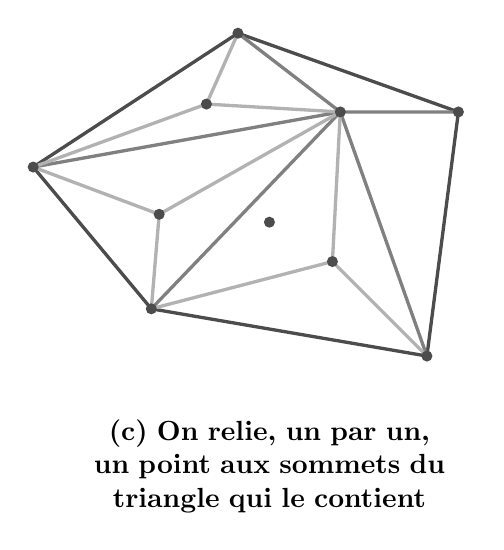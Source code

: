 \begin{tikzpicture}[scale=2]

\coordinate (P1) at (0,0.4);
\coordinate (P2) at (0.75,-0.5);
\coordinate (P3) at (2.5,-0.8);
\coordinate (P4) at (2.7,0.75);
\coordinate (P5) at (1.3,1.25);

\coordinate (P6) at (1.9,-0.2);
\coordinate (P7) at (1.95,0.75);
\coordinate (P8) at (1.1,0.8);
\coordinate (P9) at (0.8,0.1);
\coordinate (P10) at (1.5,0.05);

\draw [black!70, very thick] (P1) -- (P2) -- (P3) -- (P4) -- (P5) -- cycle;

\draw [black!50, very thick] 
  (P1) -- (P7)
  (P2) -- (P7)
  (P3) -- (P7)
  (P4) -- (P7)
  (P5) -- (P7)
;

\draw [black!30, very thick] 
  (P1) -- (P8)
  (P7) -- (P8)
  (P5) -- (P8)
  (P1) -- (P9)
  (P7) -- (P9)
  (P2) -- (P9)
  (P2) -- (P6)
  (P3) -- (P6)
  (P7) -- (P6)
;

\foreach \i in {1,...,10} {
  \fill[black!70] (P\i) circle (1pt);
 %\node[below] at (P\i) {$\i$};
}
\node[text width=5cm, align=center]  at (1.5,-1.5) {\bf (c) On relie, un par un, un point aux sommets du triangle qui le contient};

\end{tikzpicture}
